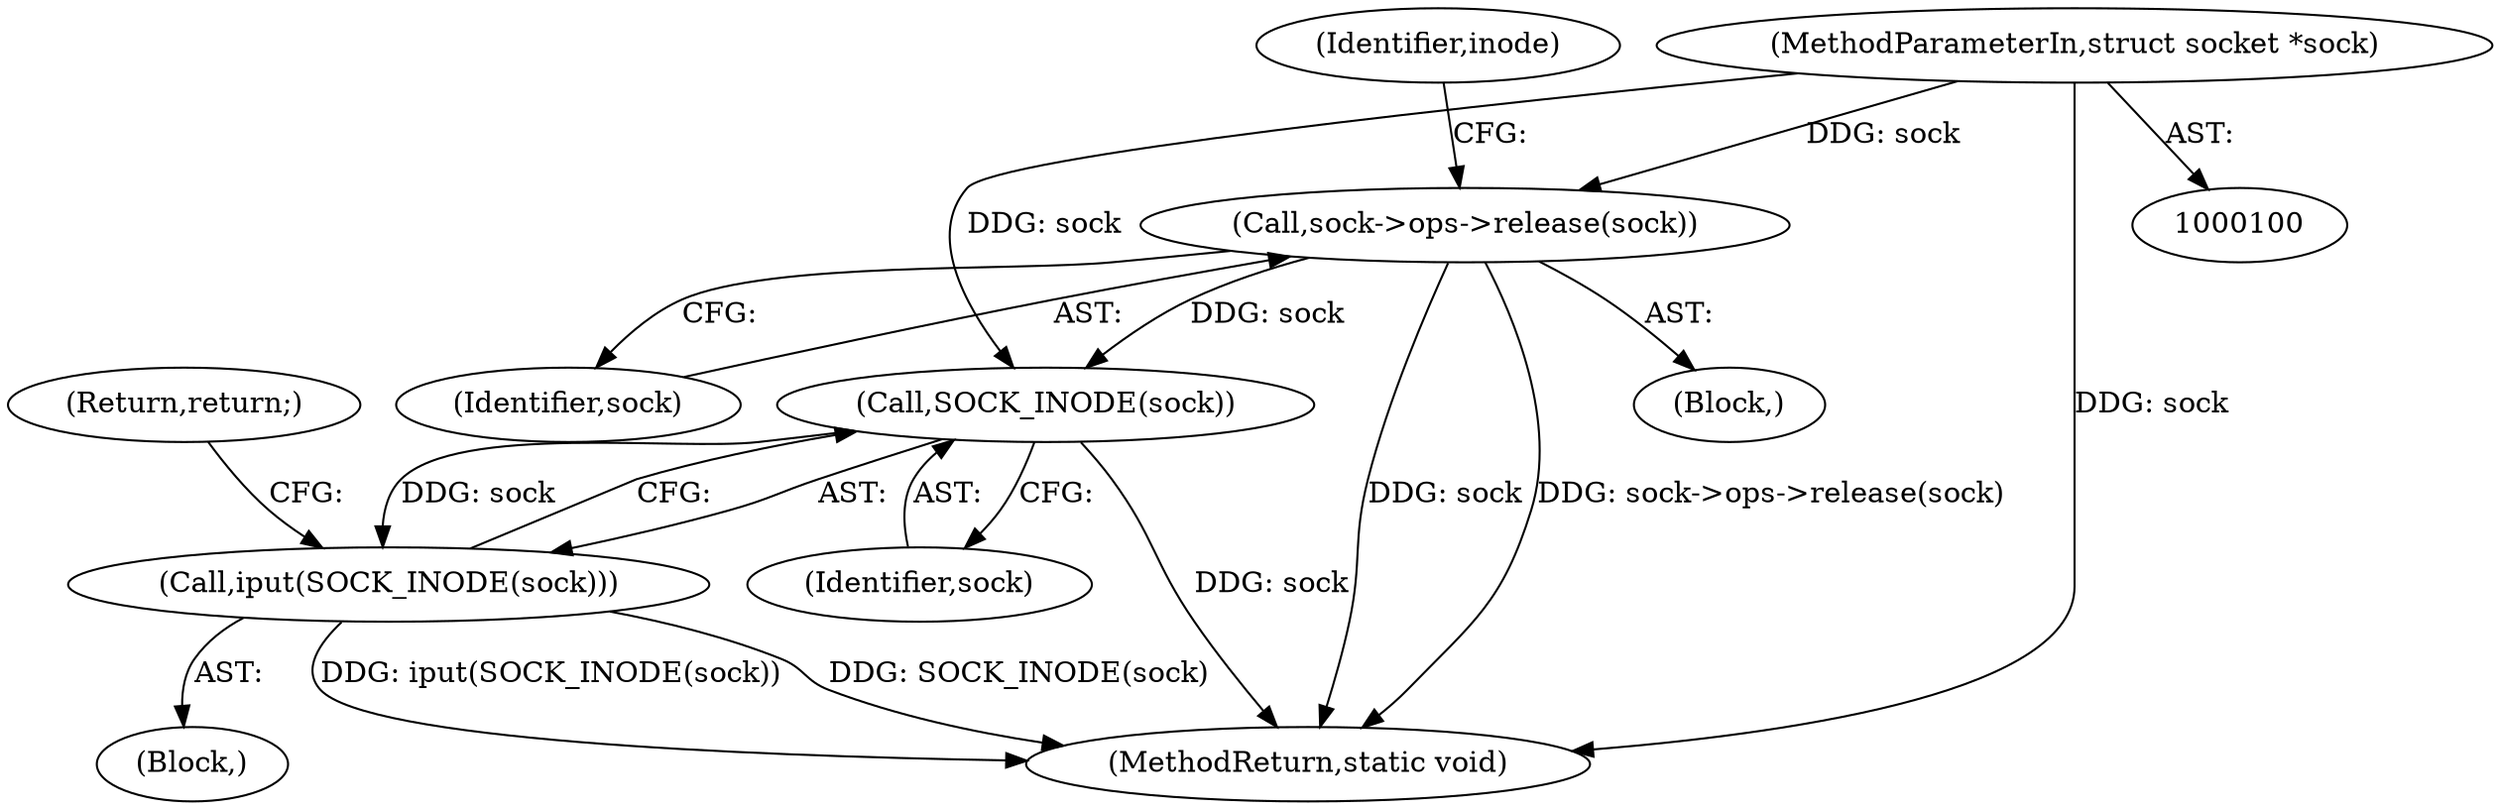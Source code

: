 digraph "0_linux_6d8c50dcb029872b298eea68cc6209c866fd3e14_0@pointer" {
"1000121" [label="(Call,sock->ops->release(sock))"];
"1000101" [label="(MethodParameterIn,struct socket *sock)"];
"1000152" [label="(Call,SOCK_INODE(sock))"];
"1000151" [label="(Call,iput(SOCK_INODE(sock)))"];
"1000153" [label="(Identifier,sock)"];
"1000150" [label="(Block,)"];
"1000101" [label="(MethodParameterIn,struct socket *sock)"];
"1000124" [label="(Identifier,inode)"];
"1000154" [label="(Return,return;)"];
"1000160" [label="(MethodReturn,static void)"];
"1000122" [label="(Identifier,sock)"];
"1000108" [label="(Block,)"];
"1000151" [label="(Call,iput(SOCK_INODE(sock)))"];
"1000121" [label="(Call,sock->ops->release(sock))"];
"1000152" [label="(Call,SOCK_INODE(sock))"];
"1000121" -> "1000108"  [label="AST: "];
"1000121" -> "1000122"  [label="CFG: "];
"1000122" -> "1000121"  [label="AST: "];
"1000124" -> "1000121"  [label="CFG: "];
"1000121" -> "1000160"  [label="DDG: sock->ops->release(sock)"];
"1000121" -> "1000160"  [label="DDG: sock"];
"1000101" -> "1000121"  [label="DDG: sock"];
"1000121" -> "1000152"  [label="DDG: sock"];
"1000101" -> "1000100"  [label="AST: "];
"1000101" -> "1000160"  [label="DDG: sock"];
"1000101" -> "1000152"  [label="DDG: sock"];
"1000152" -> "1000151"  [label="AST: "];
"1000152" -> "1000153"  [label="CFG: "];
"1000153" -> "1000152"  [label="AST: "];
"1000151" -> "1000152"  [label="CFG: "];
"1000152" -> "1000160"  [label="DDG: sock"];
"1000152" -> "1000151"  [label="DDG: sock"];
"1000151" -> "1000150"  [label="AST: "];
"1000154" -> "1000151"  [label="CFG: "];
"1000151" -> "1000160"  [label="DDG: iput(SOCK_INODE(sock))"];
"1000151" -> "1000160"  [label="DDG: SOCK_INODE(sock)"];
}
